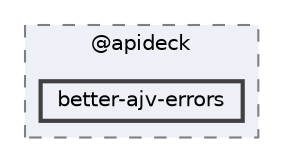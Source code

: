 digraph "pkiclassroomrescheduler/src/main/frontend/node_modules/workbox-build/node_modules/@apideck/better-ajv-errors"
{
 // LATEX_PDF_SIZE
  bgcolor="transparent";
  edge [fontname=Helvetica,fontsize=10,labelfontname=Helvetica,labelfontsize=10];
  node [fontname=Helvetica,fontsize=10,shape=box,height=0.2,width=0.4];
  compound=true
  subgraph clusterdir_1b894142c90c23e228273e724b621950 {
    graph [ bgcolor="#edf0f7", pencolor="grey50", label="@apideck", fontname=Helvetica,fontsize=10 style="filled,dashed", URL="dir_1b894142c90c23e228273e724b621950.html",tooltip=""]
  dir_83852fbde5b7878b4b4003a06d025bb5 [label="better-ajv-errors", fillcolor="#edf0f7", color="grey25", style="filled,bold", URL="dir_83852fbde5b7878b4b4003a06d025bb5.html",tooltip=""];
  }
}
